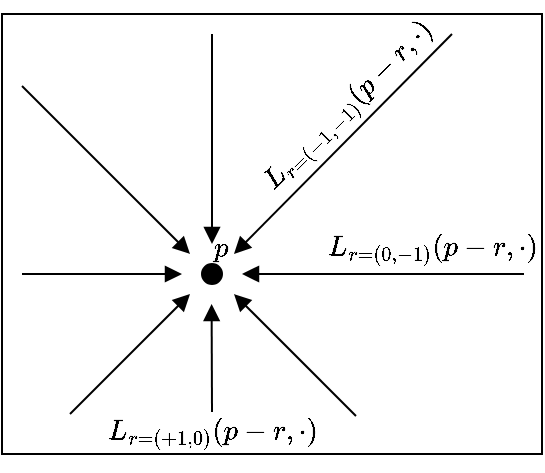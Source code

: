 <mxfile version="24.7.7">
  <diagram name="Page-1" id="2Z59CvOXw3mVbwXD6PZ8">
    <mxGraphModel dx="819" dy="445" grid="1" gridSize="10" guides="1" tooltips="1" connect="1" arrows="1" fold="1" page="1" pageScale="1" pageWidth="827" pageHeight="1169" math="1" shadow="0">
      <root>
        <mxCell id="0" />
        <mxCell id="1" parent="0" />
        <mxCell id="zfTgkXs_Cq0tGBAaUUya-2" value="" style="rounded=0;whiteSpace=wrap;html=1;fillColor=none;" vertex="1" parent="1">
          <mxGeometry x="350" y="330" width="270" height="220" as="geometry" />
        </mxCell>
        <mxCell id="zfTgkXs_Cq0tGBAaUUya-4" value="" style="ellipse;whiteSpace=wrap;html=1;aspect=fixed;fillColor=#000000;" vertex="1" parent="1">
          <mxGeometry x="450" y="455" width="10" height="10" as="geometry" />
        </mxCell>
        <mxCell id="zfTgkXs_Cq0tGBAaUUya-6" value="" style="endArrow=block;html=1;rounded=0;endFill=1;" edge="1" parent="1">
          <mxGeometry width="50" height="50" relative="1" as="geometry">
            <mxPoint x="360" y="460" as="sourcePoint" />
            <mxPoint x="440" y="460" as="targetPoint" />
          </mxGeometry>
        </mxCell>
        <mxCell id="zfTgkXs_Cq0tGBAaUUya-8" value="" style="endArrow=block;html=1;rounded=0;endFill=1;" edge="1" parent="1">
          <mxGeometry width="50" height="50" relative="1" as="geometry">
            <mxPoint x="611" y="460" as="sourcePoint" />
            <mxPoint x="470" y="460" as="targetPoint" />
          </mxGeometry>
        </mxCell>
        <mxCell id="zfTgkXs_Cq0tGBAaUUya-9" value="" style="endArrow=block;html=1;rounded=0;endFill=1;" edge="1" parent="1">
          <mxGeometry width="50" height="50" relative="1" as="geometry">
            <mxPoint x="455" y="529" as="sourcePoint" />
            <mxPoint x="454.8" y="475" as="targetPoint" />
          </mxGeometry>
        </mxCell>
        <mxCell id="zfTgkXs_Cq0tGBAaUUya-10" value="" style="endArrow=block;html=1;rounded=0;endFill=1;" edge="1" parent="1">
          <mxGeometry width="50" height="50" relative="1" as="geometry">
            <mxPoint x="384" y="530" as="sourcePoint" />
            <mxPoint x="444" y="470" as="targetPoint" />
          </mxGeometry>
        </mxCell>
        <mxCell id="zfTgkXs_Cq0tGBAaUUya-11" value="" style="endArrow=block;html=1;rounded=0;endFill=1;" edge="1" parent="1">
          <mxGeometry width="50" height="50" relative="1" as="geometry">
            <mxPoint x="455" y="340" as="sourcePoint" />
            <mxPoint x="455" y="445" as="targetPoint" />
          </mxGeometry>
        </mxCell>
        <mxCell id="zfTgkXs_Cq0tGBAaUUya-13" value="" style="endArrow=block;html=1;rounded=0;endFill=1;" edge="1" parent="1">
          <mxGeometry width="50" height="50" relative="1" as="geometry">
            <mxPoint x="527" y="531" as="sourcePoint" />
            <mxPoint x="466" y="470" as="targetPoint" />
          </mxGeometry>
        </mxCell>
        <mxCell id="zfTgkXs_Cq0tGBAaUUya-14" value="" style="endArrow=block;html=1;rounded=0;endFill=1;" edge="1" parent="1">
          <mxGeometry width="50" height="50" relative="1" as="geometry">
            <mxPoint x="575" y="340" as="sourcePoint" />
            <mxPoint x="466" y="450" as="targetPoint" />
          </mxGeometry>
        </mxCell>
        <mxCell id="zfTgkXs_Cq0tGBAaUUya-15" value="" style="ellipse;whiteSpace=wrap;html=1;aspect=fixed;fillColor=none;strokeColor=none;" vertex="1" parent="1">
          <mxGeometry x="440" y="445" width="30" height="30" as="geometry" />
        </mxCell>
        <mxCell id="zfTgkXs_Cq0tGBAaUUya-16" value="" style="endArrow=block;html=1;rounded=0;endFill=1;" edge="1" parent="1">
          <mxGeometry width="50" height="50" relative="1" as="geometry">
            <mxPoint x="360" y="366" as="sourcePoint" />
            <mxPoint x="444" y="450" as="targetPoint" />
          </mxGeometry>
        </mxCell>
        <mxCell id="zfTgkXs_Cq0tGBAaUUya-17" value="\(p\)" style="text;html=1;align=center;verticalAlign=middle;whiteSpace=wrap;rounded=0;" vertex="1" parent="1">
          <mxGeometry x="430" y="432" width="60" height="30" as="geometry" />
        </mxCell>
        <mxCell id="zfTgkXs_Cq0tGBAaUUya-18" value="\(L_{r=(0,-1)}(p-r,\cdot)\)" style="text;html=1;align=center;verticalAlign=middle;whiteSpace=wrap;rounded=0;" vertex="1" parent="1">
          <mxGeometry x="510" y="428" width="110" height="38" as="geometry" />
        </mxCell>
        <mxCell id="zfTgkXs_Cq0tGBAaUUya-28" value="\(L_{r=(-1,-1)}(p-r,\cdot)\)" style="text;html=1;align=center;verticalAlign=middle;whiteSpace=wrap;rounded=0;rotation=-45;" vertex="1" parent="1">
          <mxGeometry x="468" y="357" width="110" height="38" as="geometry" />
        </mxCell>
        <mxCell id="zfTgkXs_Cq0tGBAaUUya-29" value="\(L_{r=(+1,0)}(p-r,\cdot)\)" style="text;html=1;align=center;verticalAlign=middle;whiteSpace=wrap;rounded=0;" vertex="1" parent="1">
          <mxGeometry x="400" y="520" width="110" height="38" as="geometry" />
        </mxCell>
      </root>
    </mxGraphModel>
  </diagram>
</mxfile>
